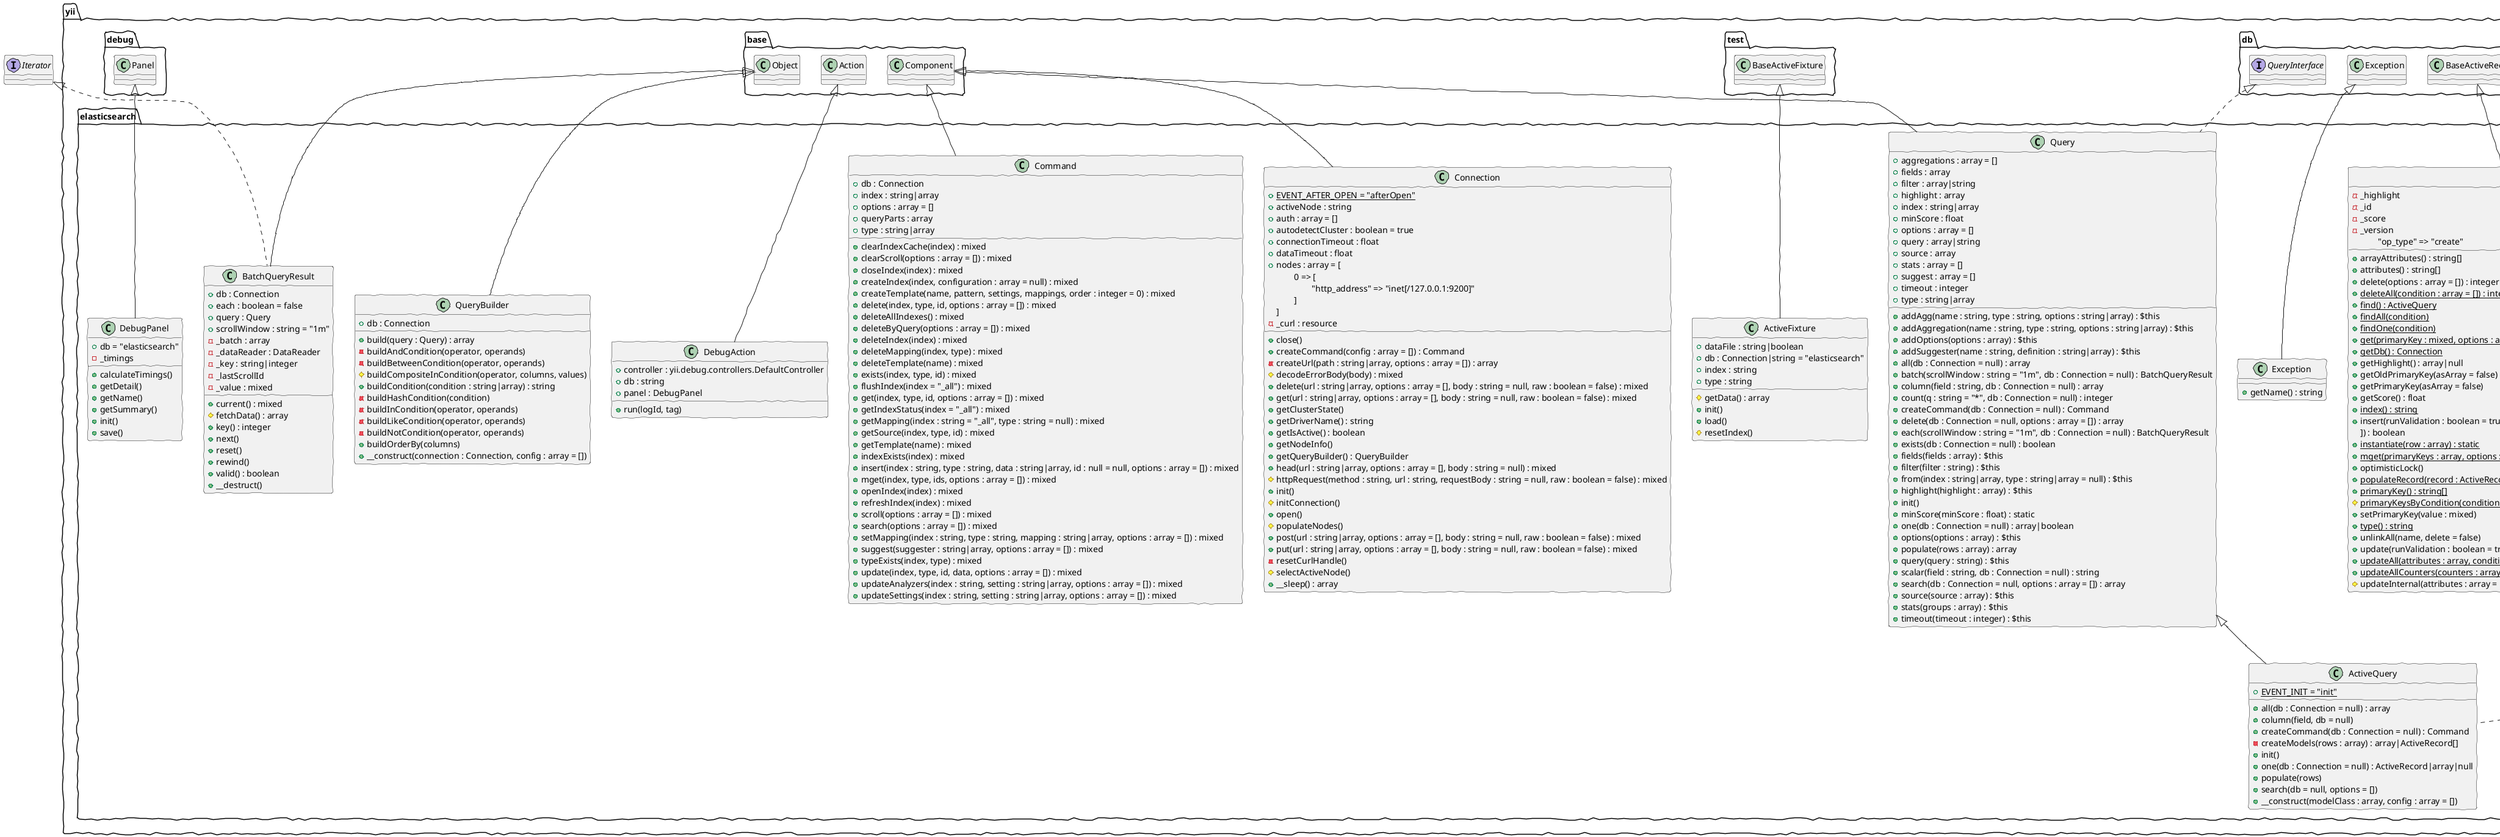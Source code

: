 @startuml
skinparam handwritten true
class yii.elasticsearch.ActiveFixture {
    +dataFile : string|boolean
    +db : Connection|string = "elasticsearch"
    +index : string
    +type : string
    #getData() : array
    +init()
    +load()
    #resetIndex()
}
class yii.elasticsearch.ActiveFixture extends yii.test.BaseActiveFixture
class yii.elasticsearch.ActiveQuery {
    +{static}EVENT_INIT = "init"
    +all(db : Connection = null) : array
    +column(field, db = null)
    +createCommand(db : Connection = null) : Command
    -createModels(rows : array) : array|ActiveRecord[]
    +init()
    +one(db : Connection = null) : ActiveRecord|array|null
    +populate(rows)
    +search(db = null, options = [])
    +__construct(modelClass : array, config : array = [])
}
class yii.elasticsearch.ActiveQuery extends yii.elasticsearch.Query
class yii.elasticsearch.ActiveQuery implements yii.db.ActiveQueryInterface
class yii.elasticsearch.ActiveRecord {
    -_highlight
    -_id
    -_score
    -_version
    +arrayAttributes() : string[]
    +attributes() : string[]
    +delete(options : array = []) : integer|boolean
    +{static}deleteAll(condition : array = []) : integer
    +{static}find() : ActiveQuery
    +{static}findAll(condition)
    +{static}findOne(condition)
    +{static}get(primaryKey : mixed, options : array = []) : static|null
    +{static}getDb() : Connection
    +getHighlight() : array|null
    +getOldPrimaryKey(asArray = false)
    +getPrimaryKey(asArray = false)
    +getScore() : float
    +{static}index() : string
    +insert(runValidation : boolean = true, attributes : array = null, options : array = [
        \t"op_type" => "create"
    ]) : boolean
    +{static}instantiate(row : array) : static
    +{static}mget(primaryKeys : array, options : array = []) : array
    +optimisticLock()
    +{static}populateRecord(record : ActiveRecord, row : array)
    +{static}primaryKey() : string[]
    #{static}primaryKeysByCondition(condition : array) : array
    +setPrimaryKey(value : mixed)
    +{static}type() : string
    +unlinkAll(name, delete = false)
    +update(runValidation : boolean = true, attributeNames : array = null, options : array = []) : integer|boolean
    +{static}updateAll(attributes : array, condition : array = []) : integer
    +{static}updateAllCounters(counters : array, condition : string|array = []) : integer
    #updateInternal(attributes : array = null, options : array = []) : integer|boolean
}
class yii.elasticsearch.ActiveRecord extends yii.db.BaseActiveRecord
class yii.elasticsearch.BatchQueryResult {
    +db : Connection
    +each : boolean = false
    +query : Query
    +scrollWindow : string = "1m"
    -_batch : array
    -_dataReader : DataReader
    -_key : string|integer
    -_lastScrollId
    -_value : mixed
    +current() : mixed
    #fetchData() : array
    +key() : integer
    +next()
    +reset()
    +rewind()
    +valid() : boolean
    +__destruct()
}
class yii.elasticsearch.BatchQueryResult extends yii.base.Object
class yii.elasticsearch.BatchQueryResult implements Iterator
class yii.elasticsearch.Command {
    +db : Connection
    +index : string|array
    +options : array = []
    +queryParts : array
    +type : string|array
    +clearIndexCache(index) : mixed
    +clearScroll(options : array = []) : mixed
    +closeIndex(index) : mixed
    +createIndex(index, configuration : array = null) : mixed
    +createTemplate(name, pattern, settings, mappings, order : integer = 0) : mixed
    +delete(index, type, id, options : array = []) : mixed
    +deleteAllIndexes() : mixed
    +deleteByQuery(options : array = []) : mixed
    +deleteIndex(index) : mixed
    +deleteMapping(index, type) : mixed
    +deleteTemplate(name) : mixed
    +exists(index, type, id) : mixed
    +flushIndex(index = "_all") : mixed
    +get(index, type, id, options : array = []) : mixed
    +getIndexStatus(index = "_all") : mixed
    +getMapping(index : string = "_all", type : string = null) : mixed
    +getSource(index, type, id) : mixed
    +getTemplate(name) : mixed
    +indexExists(index) : mixed
    +insert(index : string, type : string, data : string|array, id : null = null, options : array = []) : mixed
    +mget(index, type, ids, options : array = []) : mixed
    +openIndex(index) : mixed
    +refreshIndex(index) : mixed
    +scroll(options : array = []) : mixed
    +search(options : array = []) : mixed
    +setMapping(index : string, type : string, mapping : string|array, options : array = []) : mixed
    +suggest(suggester : string|array, options : array = []) : mixed
    +typeExists(index, type) : mixed
    +update(index, type, id, data, options : array = []) : mixed
    +updateAnalyzers(index : string, setting : string|array, options : array = []) : mixed
    +updateSettings(index : string, setting : string|array, options : array = []) : mixed
}
class yii.elasticsearch.Command extends yii.base.Component
class yii.elasticsearch.Connection {
    +{static}EVENT_AFTER_OPEN = "afterOpen"
    +activeNode : string
    +auth : array = []
    +autodetectCluster : boolean = true
    +connectionTimeout : float
    +dataTimeout : float
    +nodes : array = [
        \t0 => [
        \t    \t"http_address" => "inet[/127.0.0.1:9200]"
        \t]
    ]
    -_curl : resource
    +close()
    +createCommand(config : array = []) : Command
    -createUrl(path : string|array, options : array = []) : array
    #decodeErrorBody(body) : mixed
    +delete(url : string|array, options : array = [], body : string = null, raw : boolean = false) : mixed
    +get(url : string|array, options : array = [], body : string = null, raw : boolean = false) : mixed
    +getClusterState()
    +getDriverName() : string
    +getIsActive() : boolean
    +getNodeInfo()
    +getQueryBuilder() : QueryBuilder
    +head(url : string|array, options : array = [], body : string = null) : mixed
    #httpRequest(method : string, url : string, requestBody : string = null, raw : boolean = false) : mixed
    +init()
    #initConnection()
    +open()
    #populateNodes()
    +post(url : string|array, options : array = [], body : string = null, raw : boolean = false) : mixed
    +put(url : string|array, options : array = [], body : string = null, raw : boolean = false) : mixed
    -resetCurlHandle()
    #selectActiveNode()
    +__sleep() : array
}
class yii.elasticsearch.Connection extends yii.base.Component
class yii.elasticsearch.DebugAction {
    +controller : yii.debug.controllers.DefaultController
    +db : string
    +panel : DebugPanel
    +run(logId, tag)
}
class yii.elasticsearch.DebugAction extends yii.base.Action
class yii.elasticsearch.DebugPanel {
    +db = "elasticsearch"
    -_timings
    +calculateTimings()
    +getDetail()
    +getName()
    +getSummary()
    +init()
    +save()
}
class yii.elasticsearch.DebugPanel extends yii.debug.Panel
class yii.elasticsearch.Exception {
    +getName() : string
}
class yii.elasticsearch.Exception extends yii.db.Exception
class yii.elasticsearch.Query {
    +aggregations : array = []
    +fields : array
    +filter : array|string
    +highlight : array
    +index : string|array
    +minScore : float
    +options : array = []
    +query : array|string
    +source : array
    +stats : array = []
    +suggest : array = []
    +timeout : integer
    +type : string|array
    +addAgg(name : string, type : string, options : string|array) : $this
    +addAggregation(name : string, type : string, options : string|array) : $this
    +addOptions(options : array) : $this
    +addSuggester(name : string, definition : string|array) : $this
    +all(db : Connection = null) : array
    +batch(scrollWindow : string = "1m", db : Connection = null) : BatchQueryResult
    +column(field : string, db : Connection = null) : array
    +count(q : string = "*", db : Connection = null) : integer
    +createCommand(db : Connection = null) : Command
    +delete(db : Connection = null, options : array = []) : array
    +each(scrollWindow : string = "1m", db : Connection = null) : BatchQueryResult
    +exists(db : Connection = null) : boolean
    +fields(fields : array) : $this
    +filter(filter : string) : $this
    +from(index : string|array, type : string|array = null) : $this
    +highlight(highlight : array) : $this
    +init()
    +minScore(minScore : float) : static
    +one(db : Connection = null) : array|boolean
    +options(options : array) : $this
    +populate(rows : array) : array
    +query(query : string) : $this
    +scalar(field : string, db : Connection = null) : string
    +search(db : Connection = null, options : array = []) : array
    +source(source : array) : $this
    +stats(groups : array) : $this
    +timeout(timeout : integer) : $this
}
class yii.elasticsearch.Query extends yii.base.Component
class yii.elasticsearch.Query implements yii.db.QueryInterface
class yii.elasticsearch.QueryBuilder {
    +db : Connection
    +build(query : Query) : array
    -buildAndCondition(operator, operands)
    -buildBetweenCondition(operator, operands)
    #buildCompositeInCondition(operator, columns, values)
    +buildCondition(condition : string|array) : string
    -buildHashCondition(condition)
    -buildInCondition(operator, operands)
    -buildLikeCondition(operator, operands)
    -buildNotCondition(operator, operands)
    +buildOrderBy(columns)
    +__construct(connection : Connection, config : array = [])
}
class yii.elasticsearch.QueryBuilder extends yii.base.Object
@enduml
